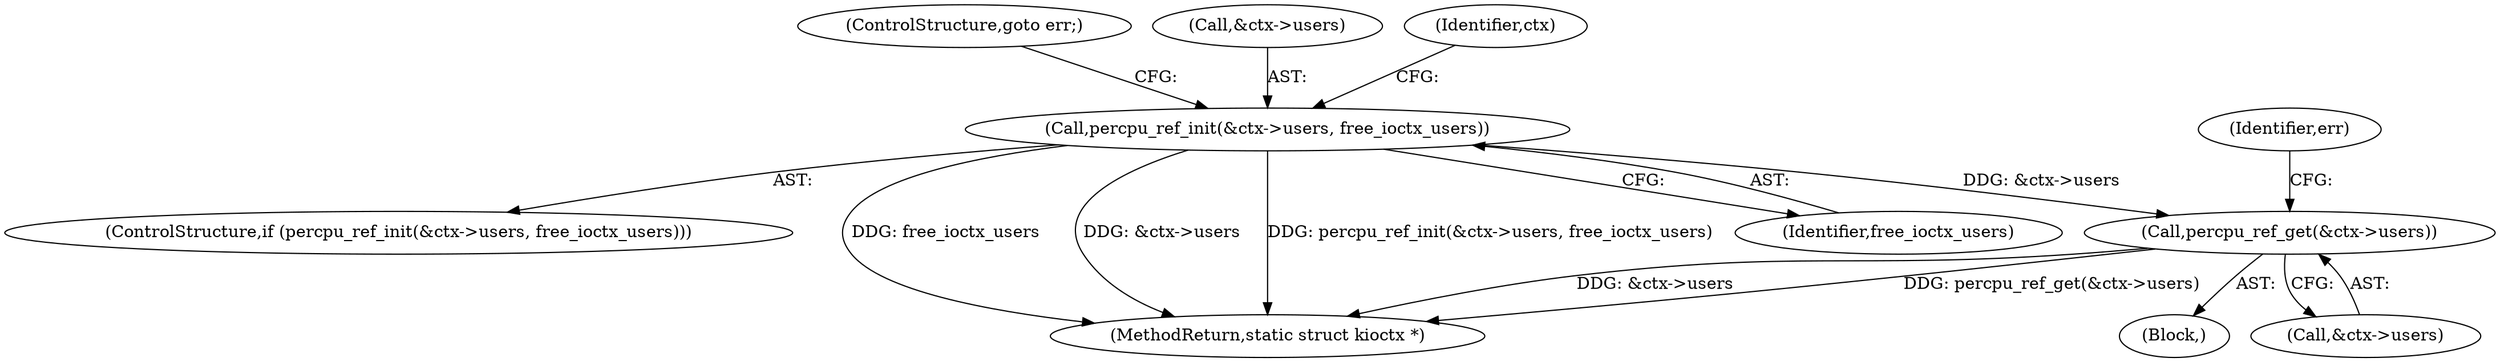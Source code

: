 digraph "0_linux_d558023207e008a4476a3b7bb8706b2a2bf5d84f@pointer" {
"1000303" [label="(Call,percpu_ref_get(&ctx->users))"];
"1000183" [label="(Call,percpu_ref_init(&ctx->users, free_ioctx_users))"];
"1000189" [label="(ControlStructure,goto err;)"];
"1000309" [label="(Identifier,err)"];
"1000182" [label="(ControlStructure,if (percpu_ref_init(&ctx->users, free_ioctx_users)))"];
"1000106" [label="(Block,)"];
"1000303" [label="(Call,percpu_ref_get(&ctx->users))"];
"1000304" [label="(Call,&ctx->users)"];
"1000359" [label="(MethodReturn,static struct kioctx *)"];
"1000183" [label="(Call,percpu_ref_init(&ctx->users, free_ioctx_users))"];
"1000188" [label="(Identifier,free_ioctx_users)"];
"1000184" [label="(Call,&ctx->users)"];
"1000194" [label="(Identifier,ctx)"];
"1000303" -> "1000106"  [label="AST: "];
"1000303" -> "1000304"  [label="CFG: "];
"1000304" -> "1000303"  [label="AST: "];
"1000309" -> "1000303"  [label="CFG: "];
"1000303" -> "1000359"  [label="DDG: &ctx->users"];
"1000303" -> "1000359"  [label="DDG: percpu_ref_get(&ctx->users)"];
"1000183" -> "1000303"  [label="DDG: &ctx->users"];
"1000183" -> "1000182"  [label="AST: "];
"1000183" -> "1000188"  [label="CFG: "];
"1000184" -> "1000183"  [label="AST: "];
"1000188" -> "1000183"  [label="AST: "];
"1000189" -> "1000183"  [label="CFG: "];
"1000194" -> "1000183"  [label="CFG: "];
"1000183" -> "1000359"  [label="DDG: free_ioctx_users"];
"1000183" -> "1000359"  [label="DDG: &ctx->users"];
"1000183" -> "1000359"  [label="DDG: percpu_ref_init(&ctx->users, free_ioctx_users)"];
}

